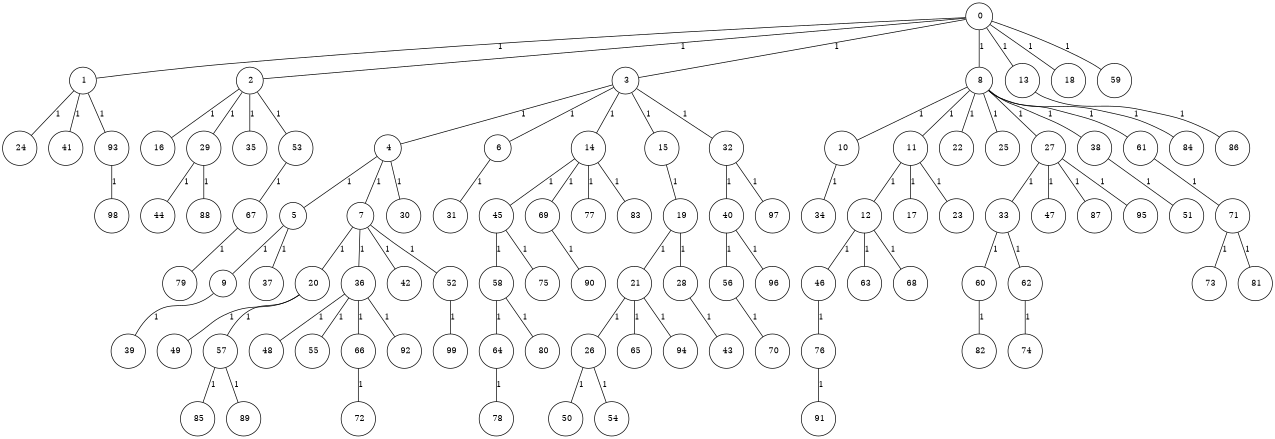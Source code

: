graph G {
size="8.5,11;"
ratio = "expand;"
fixedsize="true;"
overlap="scale;"
node[shape=circle,width=.12,hight=.12,fontsize=12]
edge[fontsize=12]

0[label=" 0" color=black, pos="0.13848591,0.20875197!"];
1[label=" 1" color=black, pos="0.25384683,1.8192252!"];
2[label=" 2" color=black, pos="2.1308079,2.8654509!"];
3[label=" 3" color=black, pos="2.4096508,0.43149578!"];
4[label=" 4" color=black, pos="1.3620895,0.83489383!"];
5[label=" 5" color=black, pos="2.9679269,1.6907629!"];
6[label=" 6" color=black, pos="2.7120305,1.6872416!"];
7[label=" 7" color=black, pos="0.59676454,1.5200405!"];
8[label=" 8" color=black, pos="1.4247501,1.6032763!"];
9[label=" 9" color=black, pos="2.2241038,0.81223725!"];
10[label=" 10" color=black, pos="1.3435742,2.3495886!"];
11[label=" 11" color=black, pos="2.3973646,1.2405973!"];
12[label=" 12" color=black, pos="2.7046478,2.3939853!"];
13[label=" 13" color=black, pos="1.165771,1.2334003!"];
14[label=" 14" color=black, pos="0.29015903,1.470763!"];
15[label=" 15" color=black, pos="0.8465036,1.622174!"];
16[label=" 16" color=black, pos="1.7195959,1.9498507!"];
17[label=" 17" color=black, pos="2.6479518,0.29861152!"];
18[label=" 18" color=black, pos="1.4397761,0.74475108!"];
19[label=" 19" color=black, pos="1.4292846,1.5965948!"];
20[label=" 20" color=black, pos="2.0608394,2.806507!"];
21[label=" 21" color=black, pos="1.0753282,2.1044121!"];
22[label=" 22" color=black, pos="0.96054927,1.2524108!"];
23[label=" 23" color=black, pos="1.5659786,1.0783066!"];
24[label=" 24" color=black, pos="1.1000352,1.2292743!"];
25[label=" 25" color=black, pos="0.79024513,0.739513!"];
26[label=" 26" color=black, pos="1.1760859,1.0671619!"];
27[label=" 27" color=black, pos="1.4696124,1.7393028!"];
28[label=" 28" color=black, pos="1.6543367,2.7570623!"];
29[label=" 29" color=black, pos="2.5857172,2.0951523!"];
30[label=" 30" color=black, pos="0.43664941,2.3533194!"];
31[label=" 31" color=black, pos="2.222148,0.28820251!"];
32[label=" 32" color=black, pos="1.4597832,0.070170073!"];
33[label=" 33" color=black, pos="2.0453626,2.4800495!"];
34[label=" 34" color=black, pos="2.2939471,1.826819!"];
35[label=" 35" color=black, pos="0.21096813,2.2940114!"];
36[label=" 36" color=black, pos="1.1119317,2.5949699!"];
37[label=" 37" color=black, pos="2.912548,2.2439154!"];
38[label=" 38" color=black, pos="1.0376852,0.35182538!"];
39[label=" 39" color=black, pos="2.0288606,2.5820163!"];
40[label=" 40" color=black, pos="0.15750467,1.7386721!"];
41[label=" 41" color=black, pos="1.4618694,1.4243158!"];
42[label=" 42" color=black, pos="1.765933,1.5193761!"];
43[label=" 43" color=black, pos="0.81725659,1.842206!"];
44[label=" 44" color=black, pos="1.8644611,1.6268371!"];
45[label=" 45" color=black, pos="1.127298,2.1262065!"];
46[label=" 46" color=black, pos="0.46798719,2.4248164!"];
47[label=" 47" color=black, pos="1.1180597,2.9854916!"];
48[label=" 48" color=black, pos="2.659019,0.47843167!"];
49[label=" 49" color=black, pos="0.94288532,1.8767049!"];
50[label=" 50" color=black, pos="0.1538822,1.6857195!"];
51[label=" 51" color=black, pos="2.2094685,2.900327!"];
52[label=" 52" color=black, pos="0.96510147,0.85093871!"];
53[label=" 53" color=black, pos="1.3979166,0.2573827!"];
54[label=" 54" color=black, pos="1.455177,1.3627517!"];
55[label=" 55" color=black, pos="0.68903172,0.8488012!"];
56[label=" 56" color=black, pos="2.072407,1.4689391!"];
57[label=" 57" color=black, pos="0.22998031,0.72411067!"];
58[label=" 58" color=black, pos="0.74172509,0.3550013!"];
59[label=" 59" color=black, pos="0.93775576,0.025123238!"];
60[label=" 60" color=black, pos="0.78249251,2.9952567!"];
61[label=" 61" color=black, pos="0.85320714,0.046312992!"];
62[label=" 62" color=black, pos="1.9348385,0.88162096!"];
63[label=" 63" color=black, pos="0.75730793,1.9719209!"];
64[label=" 64" color=black, pos="1.057655,0.84500724!"];
65[label=" 65" color=black, pos="2.7865041,1.6714979!"];
66[label=" 66" color=black, pos="0.97894809,2.4794228!"];
67[label=" 67" color=black, pos="2.2818275,0.81956107!"];
68[label=" 68" color=black, pos="2.3806079,0.24472918!"];
69[label=" 69" color=black, pos="2.0674572,0.54219926!"];
70[label=" 70" color=black, pos="0.70010682,2.6261659!"];
71[label=" 71" color=black, pos="1.1542424,1.2871297!"];
72[label=" 72" color=black, pos="1.0389469,0.49953276!"];
73[label=" 73" color=black, pos="0.70125482,0.35368006!"];
74[label=" 74" color=black, pos="1.1975298,2.5969068!"];
75[label=" 75" color=black, pos="2.3376488,1.5436773!"];
76[label=" 76" color=black, pos="1.2312856,2.9520718!"];
77[label=" 77" color=black, pos="0.079448625,2.3010385!"];
78[label=" 78" color=black, pos="0.91809131,0.23697019!"];
79[label=" 79" color=black, pos="1.5252913,1.2842311!"];
80[label=" 80" color=black, pos="1.6562368,1.389689!"];
81[label=" 81" color=black, pos="1.9547945,0.037694511!"];
82[label=" 82" color=black, pos="0.57647191,1.6316815!"];
83[label=" 83" color=black, pos="2.0510691,2.6323775!"];
84[label=" 84" color=black, pos="2.9637652,0.58109752!"];
85[label=" 85" color=black, pos="1.0787204,2.8227693!"];
86[label=" 86" color=black, pos="2.8093404,1.0691454!"];
87[label=" 87" color=black, pos="2.5838394,1.8988698!"];
88[label=" 88" color=black, pos="2.1371404,1.5975678!"];
89[label=" 89" color=black, pos="1.0319279,1.2442591!"];
90[label=" 90" color=black, pos="1.2698635,2.5225206!"];
91[label=" 91" color=black, pos="1.0512994,0.60328734!"];
92[label=" 92" color=black, pos="1.7393474,1.0582785!"];
93[label=" 93" color=black, pos="2.0665209,0.81487953!"];
94[label=" 94" color=black, pos="2.9407873,0.21049304!"];
95[label=" 95" color=black, pos="2.2374015,1.7647029!"];
96[label=" 96" color=black, pos="1.3979217,2.4664768!"];
97[label=" 97" color=black, pos="0.99753292,0.038249476!"];
98[label=" 98" color=black, pos="1.5866765,1.5883291!"];
99[label=" 99" color=black, pos="2.7156681,1.6530406!"];
0--1[label="1"]
0--2[label="1"]
0--3[label="1"]
0--8[label="1"]
0--13[label="1"]
0--18[label="1"]
0--59[label="1"]
1--24[label="1"]
1--41[label="1"]
1--93[label="1"]
2--16[label="1"]
2--29[label="1"]
2--35[label="1"]
2--53[label="1"]
3--4[label="1"]
3--6[label="1"]
3--14[label="1"]
3--15[label="1"]
3--32[label="1"]
4--5[label="1"]
4--7[label="1"]
4--30[label="1"]
5--9[label="1"]
5--37[label="1"]
6--31[label="1"]
7--20[label="1"]
7--36[label="1"]
7--42[label="1"]
7--52[label="1"]
8--10[label="1"]
8--11[label="1"]
8--22[label="1"]
8--25[label="1"]
8--27[label="1"]
8--38[label="1"]
8--61[label="1"]
8--84[label="1"]
9--39[label="1"]
10--34[label="1"]
11--12[label="1"]
11--17[label="1"]
11--23[label="1"]
12--46[label="1"]
12--63[label="1"]
12--68[label="1"]
13--86[label="1"]
14--45[label="1"]
14--69[label="1"]
14--77[label="1"]
14--83[label="1"]
15--19[label="1"]
19--21[label="1"]
19--28[label="1"]
20--49[label="1"]
20--57[label="1"]
21--26[label="1"]
21--65[label="1"]
21--94[label="1"]
26--50[label="1"]
26--54[label="1"]
27--33[label="1"]
27--47[label="1"]
27--87[label="1"]
27--95[label="1"]
28--43[label="1"]
29--44[label="1"]
29--88[label="1"]
32--40[label="1"]
32--97[label="1"]
33--60[label="1"]
33--62[label="1"]
36--48[label="1"]
36--55[label="1"]
36--66[label="1"]
36--92[label="1"]
38--51[label="1"]
40--56[label="1"]
40--96[label="1"]
45--58[label="1"]
45--75[label="1"]
46--76[label="1"]
52--99[label="1"]
53--67[label="1"]
56--70[label="1"]
57--85[label="1"]
57--89[label="1"]
58--64[label="1"]
58--80[label="1"]
60--82[label="1"]
61--71[label="1"]
62--74[label="1"]
64--78[label="1"]
66--72[label="1"]
67--79[label="1"]
69--90[label="1"]
71--73[label="1"]
71--81[label="1"]
76--91[label="1"]
93--98[label="1"]

}
